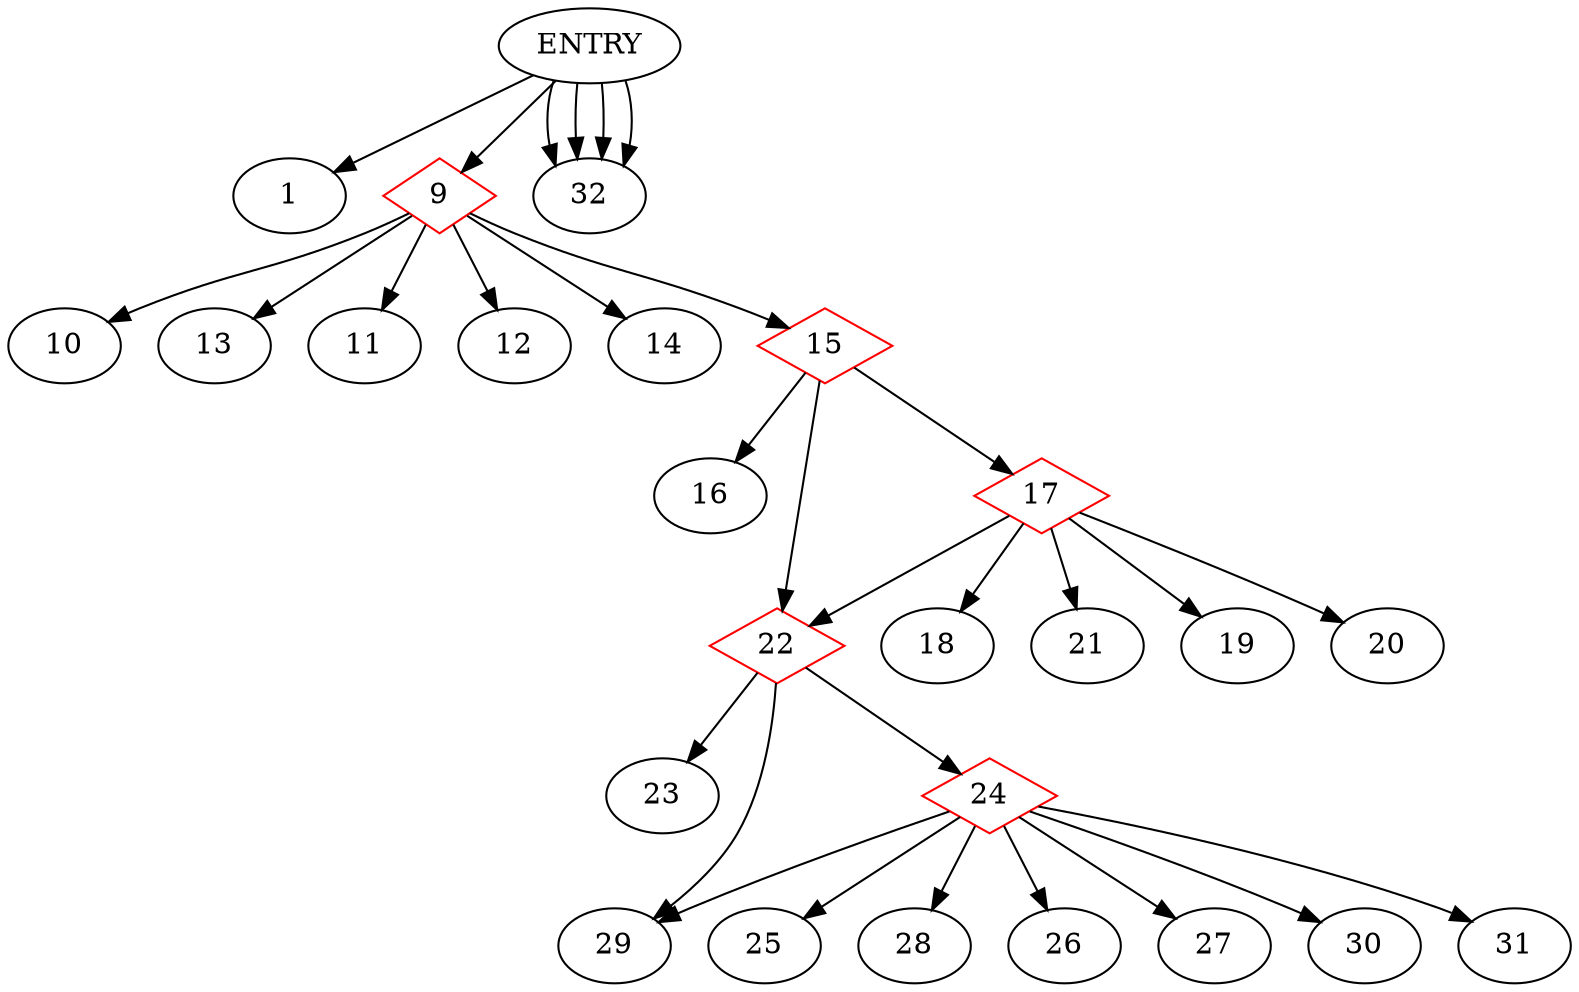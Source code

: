 digraph CDG {
ENTRY -> 1
9 [shape=diamond, color=red]
ENTRY -> 9
9-> 10
9-> 13
9-> 11
9-> 12
ENTRY -> 32
9-> 14
15 [shape=diamond, color=red]
9-> 15
15-> 16
22 [shape=diamond, color=red]
15-> 22
17 [shape=diamond, color=red]
15-> 17
17-> 18
17-> 21
17-> 19
17-> 20
ENTRY -> 32
22 [shape=diamond, color=red]
17-> 22
22-> 23
22-> 29
24 [shape=diamond, color=red]
22-> 24
24-> 25
24-> 28
24-> 26
24-> 27
ENTRY -> 32
24-> 29
24-> 30
24-> 31
ENTRY -> 32
}

